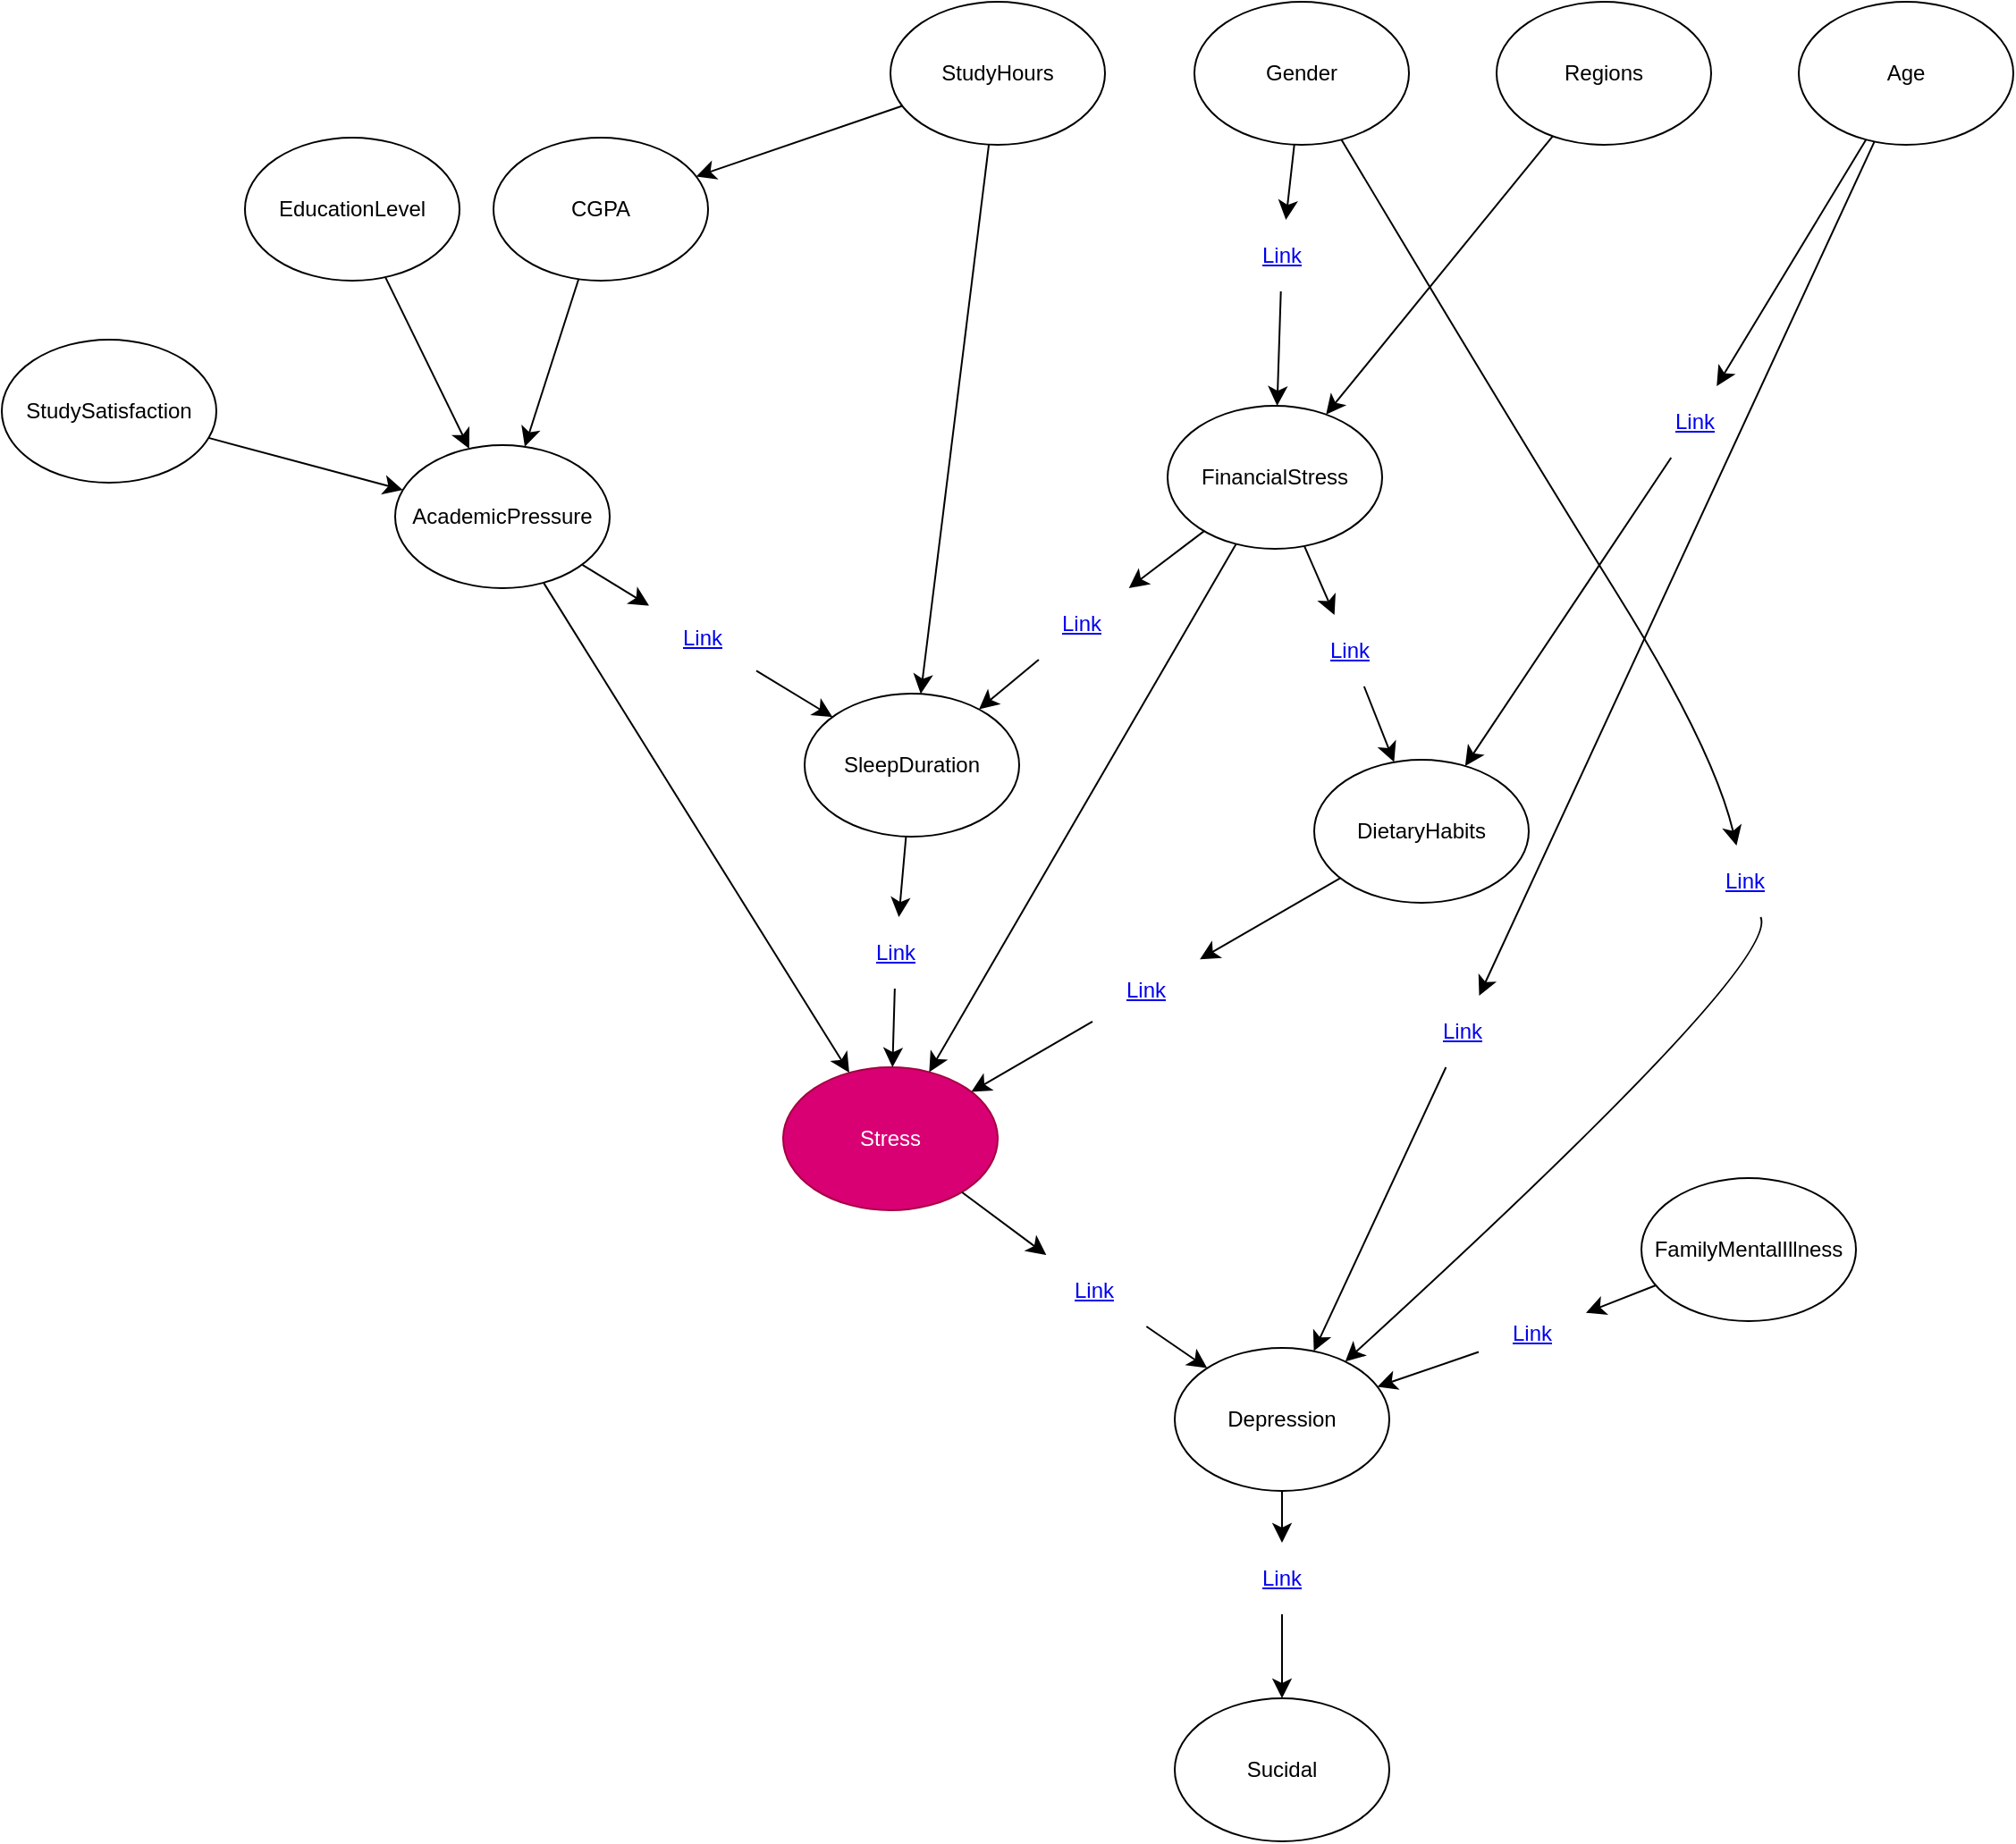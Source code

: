 <mxfile version="26.1.0" pages="2">
  <diagram id="WcyoWNrCj217NDLk2jZd" name="Structure">
    <mxGraphModel dx="1908" dy="2360" grid="0" gridSize="10" guides="1" tooltips="1" connect="1" arrows="1" fold="1" page="0" pageScale="1" pageWidth="827" pageHeight="1169" math="0" shadow="0">
      <root>
        <mxCell id="0" />
        <mxCell id="1" parent="0" />
        <mxCell id="lFQlOqsMQbjmDPC1cxD2-2" value="" style="edgeStyle=none;curved=1;rounded=0;orthogonalLoop=1;jettySize=auto;html=1;fontSize=12;startSize=8;endSize=8;" parent="1" source="GXsP5ZIlZGnPQ4NGN8no-14" target="lFQlOqsMQbjmDPC1cxD2-1" edge="1">
          <mxGeometry relative="1" as="geometry" />
        </mxCell>
        <mxCell id="ITl-ACBuqT6B9tDNnJN2-1" value="Depression" style="ellipse;whiteSpace=wrap;html=1;" parent="1" vertex="1">
          <mxGeometry x="-109" y="105" width="120" height="80" as="geometry" />
        </mxCell>
        <mxCell id="lFQlOqsMQbjmDPC1cxD2-1" value="Sucidal" style="ellipse;whiteSpace=wrap;html=1;" parent="1" vertex="1">
          <mxGeometry x="-109" y="301" width="120" height="80" as="geometry" />
        </mxCell>
        <mxCell id="eZCal6oqM1fCCTEyqUuY-2" value="" style="edgeStyle=none;curved=1;rounded=0;orthogonalLoop=1;jettySize=auto;html=1;fontSize=12;startSize=8;endSize=8;" parent="1" source="GXsP5ZIlZGnPQ4NGN8no-36" target="ITl-ACBuqT6B9tDNnJN2-1" edge="1">
          <mxGeometry relative="1" as="geometry" />
        </mxCell>
        <mxCell id="eZCal6oqM1fCCTEyqUuY-1" value="FamilyMentalIllness" style="ellipse;whiteSpace=wrap;html=1;" parent="1" vertex="1">
          <mxGeometry x="152" y="10" width="120" height="80" as="geometry" />
        </mxCell>
        <mxCell id="yzZGA_0KA8XVbKZ_i8Tn-2" style="edgeStyle=none;curved=1;rounded=0;orthogonalLoop=1;jettySize=auto;html=1;fontSize=12;startSize=8;endSize=8;" parent="1" source="GXsP5ZIlZGnPQ4NGN8no-16" target="ITl-ACBuqT6B9tDNnJN2-1" edge="1">
          <mxGeometry relative="1" as="geometry" />
        </mxCell>
        <mxCell id="yzZGA_0KA8XVbKZ_i8Tn-1" value="Stress" style="ellipse;whiteSpace=wrap;html=1;strokeColor=#A50040;fillColor=#d80073;fontColor=#ffffff;" parent="1" vertex="1">
          <mxGeometry x="-328" y="-52" width="120" height="80" as="geometry" />
        </mxCell>
        <mxCell id="syIouRMHXwiDmhJBbLLR-2" value="" style="edgeStyle=none;curved=1;rounded=0;orthogonalLoop=1;jettySize=auto;html=1;fontSize=12;startSize=8;endSize=8;" parent="1" source="syIouRMHXwiDmhJBbLLR-1" target="yzZGA_0KA8XVbKZ_i8Tn-1" edge="1">
          <mxGeometry relative="1" as="geometry" />
        </mxCell>
        <mxCell id="GXsP5ZIlZGnPQ4NGN8no-22" style="edgeStyle=none;curved=1;rounded=0;orthogonalLoop=1;jettySize=auto;html=1;fontSize=12;startSize=8;endSize=8;" parent="1" source="GXsP5ZIlZGnPQ4NGN8no-18" target="yxkkAYbsik82qOFQB8Uj-1" edge="1">
          <mxGeometry relative="1" as="geometry" />
        </mxCell>
        <mxCell id="GXsP5ZIlZGnPQ4NGN8no-23" style="edgeStyle=none;curved=1;rounded=0;orthogonalLoop=1;jettySize=auto;html=1;fontSize=12;startSize=8;endSize=8;" parent="1" source="GXsP5ZIlZGnPQ4NGN8no-25" target="nojjep5-aE4Lgrpdetyy-1" edge="1">
          <mxGeometry relative="1" as="geometry" />
        </mxCell>
        <mxCell id="syIouRMHXwiDmhJBbLLR-1" value="FinancialStress" style="ellipse;whiteSpace=wrap;html=1;" parent="1" vertex="1">
          <mxGeometry x="-113" y="-422" width="120" height="80" as="geometry" />
        </mxCell>
        <mxCell id="nojjep5-aE4Lgrpdetyy-2" style="edgeStyle=none;curved=1;rounded=0;orthogonalLoop=1;jettySize=auto;html=1;fontSize=12;startSize=8;endSize=8;" parent="1" source="GXsP5ZIlZGnPQ4NGN8no-30" target="yzZGA_0KA8XVbKZ_i8Tn-1" edge="1">
          <mxGeometry relative="1" as="geometry" />
        </mxCell>
        <mxCell id="nojjep5-aE4Lgrpdetyy-1" value="SleepDuration" style="ellipse;whiteSpace=wrap;html=1;" parent="1" vertex="1">
          <mxGeometry x="-316" y="-261" width="120" height="80" as="geometry" />
        </mxCell>
        <mxCell id="yxkkAYbsik82qOFQB8Uj-2" style="rounded=0;orthogonalLoop=1;jettySize=auto;html=1;fontSize=12;startSize=8;endSize=8;" parent="1" source="GXsP5ZIlZGnPQ4NGN8no-19" target="yzZGA_0KA8XVbKZ_i8Tn-1" edge="1">
          <mxGeometry relative="1" as="geometry" />
        </mxCell>
        <mxCell id="yxkkAYbsik82qOFQB8Uj-1" value="DietaryHabits" style="ellipse;whiteSpace=wrap;html=1;" parent="1" vertex="1">
          <mxGeometry x="-31" y="-224" width="120" height="80" as="geometry" />
        </mxCell>
        <mxCell id="GXsP5ZIlZGnPQ4NGN8no-10" style="edgeStyle=none;curved=1;rounded=0;orthogonalLoop=1;jettySize=auto;html=1;fontSize=12;startSize=8;endSize=8;" parent="1" source="k-XJiA40x20d2hjay5rg-1" target="yzZGA_0KA8XVbKZ_i8Tn-1" edge="1">
          <mxGeometry relative="1" as="geometry" />
        </mxCell>
        <mxCell id="GXsP5ZIlZGnPQ4NGN8no-32" style="edgeStyle=none;curved=1;rounded=0;orthogonalLoop=1;jettySize=auto;html=1;fontSize=12;startSize=8;endSize=8;" parent="1" source="GXsP5ZIlZGnPQ4NGN8no-33" target="nojjep5-aE4Lgrpdetyy-1" edge="1">
          <mxGeometry relative="1" as="geometry" />
        </mxCell>
        <mxCell id="k-XJiA40x20d2hjay5rg-1" value="AcademicPressure" style="ellipse;whiteSpace=wrap;html=1;" parent="1" vertex="1">
          <mxGeometry x="-545" y="-400" width="120" height="80" as="geometry" />
        </mxCell>
        <mxCell id="DfTlRrW0OWkDcxO0tE6H-1" style="edgeStyle=none;curved=1;rounded=0;orthogonalLoop=1;jettySize=auto;html=1;fontSize=12;startSize=8;endSize=8;" parent="1" source="5yAgE6kO6MDElDOg-oXG-1" target="nojjep5-aE4Lgrpdetyy-1" edge="1">
          <mxGeometry relative="1" as="geometry" />
        </mxCell>
        <mxCell id="bjlW_9jh4lICVOw2gdS2-2" style="edgeStyle=none;curved=1;rounded=0;orthogonalLoop=1;jettySize=auto;html=1;fontSize=12;startSize=8;endSize=8;" parent="1" source="5yAgE6kO6MDElDOg-oXG-1" target="bjlW_9jh4lICVOw2gdS2-1" edge="1">
          <mxGeometry relative="1" as="geometry" />
        </mxCell>
        <mxCell id="5yAgE6kO6MDElDOg-oXG-1" value="StudyHours" style="ellipse;whiteSpace=wrap;html=1;" parent="1" vertex="1">
          <mxGeometry x="-268" y="-648" width="120" height="80" as="geometry" />
        </mxCell>
        <mxCell id="bjlW_9jh4lICVOw2gdS2-3" style="edgeStyle=none;curved=1;rounded=0;orthogonalLoop=1;jettySize=auto;html=1;fontSize=12;startSize=8;endSize=8;" parent="1" source="bjlW_9jh4lICVOw2gdS2-1" target="k-XJiA40x20d2hjay5rg-1" edge="1">
          <mxGeometry relative="1" as="geometry" />
        </mxCell>
        <mxCell id="bjlW_9jh4lICVOw2gdS2-1" value="CGPA" style="ellipse;whiteSpace=wrap;html=1;" parent="1" vertex="1">
          <mxGeometry x="-490" y="-572" width="120" height="80" as="geometry" />
        </mxCell>
        <mxCell id="qGiuJrbiiLy9XwnGjOmM-1" style="edgeStyle=none;curved=1;rounded=0;orthogonalLoop=1;jettySize=auto;html=1;fontSize=12;startSize=8;endSize=8;" parent="1" source="Z7bvLgFg-vR1_hrqvqj--1" target="k-XJiA40x20d2hjay5rg-1" edge="1">
          <mxGeometry relative="1" as="geometry">
            <mxPoint x="-784" y="-187" as="targetPoint" />
          </mxGeometry>
        </mxCell>
        <mxCell id="Z7bvLgFg-vR1_hrqvqj--1" value="StudySatisfaction" style="ellipse;whiteSpace=wrap;html=1;" parent="1" vertex="1">
          <mxGeometry x="-765" y="-459" width="120" height="80" as="geometry" />
        </mxCell>
        <mxCell id="wzIFcH1Ejrc5vpYkv77M-2" style="edgeStyle=none;curved=1;rounded=0;orthogonalLoop=1;jettySize=auto;html=1;fontSize=12;startSize=8;endSize=8;" parent="1" source="9cPAKN-D0I-eIag8tM46-1" target="k-XJiA40x20d2hjay5rg-1" edge="1">
          <mxGeometry relative="1" as="geometry" />
        </mxCell>
        <mxCell id="9cPAKN-D0I-eIag8tM46-1" value="EducationLevel" style="ellipse;whiteSpace=wrap;html=1;" parent="1" vertex="1">
          <mxGeometry x="-629" y="-572" width="120" height="80" as="geometry" />
        </mxCell>
        <mxCell id="GBL2whJBHdj1C60OYlgL-2" style="edgeStyle=none;curved=1;rounded=0;orthogonalLoop=1;jettySize=auto;html=1;fontSize=12;startSize=8;endSize=8;" parent="1" source="GBL2whJBHdj1C60OYlgL-1" target="syIouRMHXwiDmhJBbLLR-1" edge="1">
          <mxGeometry relative="1" as="geometry" />
        </mxCell>
        <mxCell id="GBL2whJBHdj1C60OYlgL-1" value="Regions" style="ellipse;whiteSpace=wrap;html=1;" parent="1" vertex="1">
          <mxGeometry x="71" y="-648" width="120" height="80" as="geometry" />
        </mxCell>
        <mxCell id="4BvWuHmgGthvBxXCvbnV-2" style="edgeStyle=none;curved=1;rounded=0;orthogonalLoop=1;jettySize=auto;html=1;fontSize=12;startSize=8;endSize=8;" parent="1" source="GXsP5ZIlZGnPQ4NGN8no-6" target="syIouRMHXwiDmhJBbLLR-1" edge="1">
          <mxGeometry relative="1" as="geometry" />
        </mxCell>
        <mxCell id="GXsP5ZIlZGnPQ4NGN8no-35" style="edgeStyle=none;curved=1;rounded=0;orthogonalLoop=1;jettySize=auto;html=1;fontSize=12;startSize=8;endSize=8;" parent="1" source="GXsP5ZIlZGnPQ4NGN8no-39" target="ITl-ACBuqT6B9tDNnJN2-1" edge="1">
          <mxGeometry relative="1" as="geometry">
            <Array as="points">
              <mxPoint x="230" y="-110" />
            </Array>
          </mxGeometry>
        </mxCell>
        <mxCell id="4BvWuHmgGthvBxXCvbnV-1" value="Gender" style="ellipse;whiteSpace=wrap;html=1;" parent="1" vertex="1">
          <mxGeometry x="-98" y="-648" width="120" height="80" as="geometry" />
        </mxCell>
        <mxCell id="GXsP5ZIlZGnPQ4NGN8no-11" style="edgeStyle=none;curved=1;rounded=0;orthogonalLoop=1;jettySize=auto;html=1;fontSize=12;startSize=8;endSize=8;" parent="1" source="GXsP5ZIlZGnPQ4NGN8no-12" target="yxkkAYbsik82qOFQB8Uj-1" edge="1">
          <mxGeometry relative="1" as="geometry" />
        </mxCell>
        <mxCell id="GXsP5ZIlZGnPQ4NGN8no-38" style="edgeStyle=none;curved=1;rounded=0;orthogonalLoop=1;jettySize=auto;html=1;fontSize=12;startSize=8;endSize=8;" parent="1" source="GXsP5ZIlZGnPQ4NGN8no-41" target="ITl-ACBuqT6B9tDNnJN2-1" edge="1">
          <mxGeometry relative="1" as="geometry" />
        </mxCell>
        <mxCell id="GXsP5ZIlZGnPQ4NGN8no-1" value="Age" style="ellipse;whiteSpace=wrap;html=1;" parent="1" vertex="1">
          <mxGeometry x="240" y="-648" width="120" height="80" as="geometry" />
        </mxCell>
        <mxCell id="GXsP5ZIlZGnPQ4NGN8no-8" value="" style="edgeStyle=none;curved=1;rounded=0;orthogonalLoop=1;jettySize=auto;html=1;fontSize=12;startSize=8;endSize=8;" parent="1" source="4BvWuHmgGthvBxXCvbnV-1" target="GXsP5ZIlZGnPQ4NGN8no-6" edge="1">
          <mxGeometry relative="1" as="geometry">
            <mxPoint x="-39" y="-568" as="sourcePoint" />
            <mxPoint x="-48" y="-259" as="targetPoint" />
          </mxGeometry>
        </mxCell>
        <UserObject label="Link" link="https://www.tandfonline.com/doi/full/10.108/36846.202.2273241" linkTarget="_blank" id="GXsP5ZIlZGnPQ4NGN8no-6">
          <mxCell style="text;html=1;strokeColor=none;fillColor=none;whiteSpace=wrap;align=center;verticalAlign=middle;fontColor=#0000EE;fontStyle=4;" parent="1" vertex="1">
            <mxGeometry x="-79" y="-526" width="60" height="40" as="geometry" />
          </mxCell>
        </UserObject>
        <mxCell id="GXsP5ZIlZGnPQ4NGN8no-13" value="" style="edgeStyle=none;curved=1;rounded=0;orthogonalLoop=1;jettySize=auto;html=1;fontSize=12;startSize=8;endSize=8;" parent="1" source="GXsP5ZIlZGnPQ4NGN8no-1" target="GXsP5ZIlZGnPQ4NGN8no-12" edge="1">
          <mxGeometry relative="1" as="geometry">
            <mxPoint x="274" y="-572" as="sourcePoint" />
            <mxPoint x="46" y="-257" as="targetPoint" />
          </mxGeometry>
        </mxCell>
        <UserObject label="Link" link="https://pubmed.ncbi.nlm.nih.gov/11426286/" linkTarget="_blank" id="GXsP5ZIlZGnPQ4NGN8no-12">
          <mxCell style="text;html=1;strokeColor=none;fillColor=none;whiteSpace=wrap;align=center;verticalAlign=middle;fontColor=#0000EE;fontStyle=4;" parent="1" vertex="1">
            <mxGeometry x="152" y="-433" width="60" height="40" as="geometry" />
          </mxCell>
        </UserObject>
        <mxCell id="GXsP5ZIlZGnPQ4NGN8no-15" value="" style="edgeStyle=none;curved=1;rounded=0;orthogonalLoop=1;jettySize=auto;html=1;fontSize=12;startSize=8;endSize=8;" parent="1" source="ITl-ACBuqT6B9tDNnJN2-1" target="GXsP5ZIlZGnPQ4NGN8no-14" edge="1">
          <mxGeometry relative="1" as="geometry">
            <mxPoint x="-49" y="185" as="sourcePoint" />
            <mxPoint x="-49" y="301" as="targetPoint" />
          </mxGeometry>
        </mxCell>
        <UserObject label="Link" link="https://www.psychologytoday.com/us/basics/suicide/mental-health-conditions-suicide" linkTarget="_blank" id="GXsP5ZIlZGnPQ4NGN8no-14">
          <mxCell style="text;html=1;strokeColor=none;fillColor=none;whiteSpace=wrap;align=center;verticalAlign=middle;fontColor=#0000EE;fontStyle=4;" parent="1" vertex="1">
            <mxGeometry x="-79" y="214" width="60" height="40" as="geometry" />
          </mxCell>
        </UserObject>
        <mxCell id="GXsP5ZIlZGnPQ4NGN8no-17" value="" style="edgeStyle=none;curved=1;rounded=0;orthogonalLoop=1;jettySize=auto;html=1;fontSize=12;startSize=8;endSize=8;" parent="1" source="yzZGA_0KA8XVbKZ_i8Tn-1" target="GXsP5ZIlZGnPQ4NGN8no-16" edge="1">
          <mxGeometry relative="1" as="geometry">
            <mxPoint x="-227" y="17" as="sourcePoint" />
            <mxPoint x="-90" y="116" as="targetPoint" />
          </mxGeometry>
        </mxCell>
        <UserObject label="Link" link="https://pmc.ncbi.nlm.nih.gov/articles/PMC3049314/" linkTarget="_blank" id="GXsP5ZIlZGnPQ4NGN8no-16">
          <mxCell style="text;html=1;strokeColor=none;fillColor=none;whiteSpace=wrap;align=center;verticalAlign=middle;fontColor=#0000EE;fontStyle=4;" parent="1" vertex="1">
            <mxGeometry x="-184" y="53" width="60" height="40" as="geometry" />
          </mxCell>
        </UserObject>
        <mxCell id="GXsP5ZIlZGnPQ4NGN8no-20" value="" style="rounded=0;orthogonalLoop=1;jettySize=auto;html=1;fontSize=12;startSize=8;endSize=8;" parent="1" source="yxkkAYbsik82qOFQB8Uj-1" target="GXsP5ZIlZGnPQ4NGN8no-19" edge="1">
          <mxGeometry relative="1" as="geometry">
            <mxPoint x="-21" y="-192" as="sourcePoint" />
            <mxPoint x="-227" y="-41" as="targetPoint" />
          </mxGeometry>
        </mxCell>
        <UserObject label="Link" link="https://www.tandfonline.com/doi/pdf/10.108/7448481.202.2418521" linkTarget="_blank" id="GXsP5ZIlZGnPQ4NGN8no-19">
          <mxCell style="text;html=1;strokeColor=none;fillColor=none;whiteSpace=wrap;align=center;verticalAlign=middle;fontColor=#0000EE;fontStyle=4;" parent="1" vertex="1">
            <mxGeometry x="-155" y="-115" width="60" height="40" as="geometry" />
          </mxCell>
        </UserObject>
        <mxCell id="GXsP5ZIlZGnPQ4NGN8no-26" value="" style="edgeStyle=none;curved=1;rounded=0;orthogonalLoop=1;jettySize=auto;html=1;fontSize=12;startSize=8;endSize=8;" parent="1" source="syIouRMHXwiDmhJBbLLR-1" target="GXsP5ZIlZGnPQ4NGN8no-25" edge="1">
          <mxGeometry relative="1" as="geometry">
            <mxPoint x="-112" y="-291" as="sourcePoint" />
            <mxPoint x="-207" y="-245" as="targetPoint" />
          </mxGeometry>
        </mxCell>
        <UserObject label="Link" link="https://www.mdpi.com/2076-328X/11/5/69" linkTarget="_blank" id="GXsP5ZIlZGnPQ4NGN8no-25">
          <mxCell style="text;html=1;strokeColor=none;fillColor=none;whiteSpace=wrap;align=center;verticalAlign=middle;fontColor=#0000EE;fontStyle=4;" parent="1" vertex="1">
            <mxGeometry x="-191" y="-320" width="60" height="40" as="geometry" />
          </mxCell>
        </UserObject>
        <mxCell id="GXsP5ZIlZGnPQ4NGN8no-29" value="" style="edgeStyle=none;curved=1;rounded=0;orthogonalLoop=1;jettySize=auto;html=1;fontSize=12;startSize=8;endSize=8;" parent="1" source="syIouRMHXwiDmhJBbLLR-1" target="GXsP5ZIlZGnPQ4NGN8no-18" edge="1">
          <mxGeometry relative="1" as="geometry">
            <mxPoint x="-17" y="-321" as="sourcePoint" />
            <mxPoint x="16" y="-223" as="targetPoint" />
          </mxGeometry>
        </mxCell>
        <UserObject label="Link" link="https://www.mdpi.com/2076-328X/11/5/69" linkTarget="_blank" id="GXsP5ZIlZGnPQ4NGN8no-18">
          <mxCell style="text;html=1;strokeColor=none;fillColor=none;whiteSpace=wrap;align=center;verticalAlign=middle;fontColor=#0000EE;fontStyle=4;" parent="1" vertex="1">
            <mxGeometry x="-41" y="-305" width="60" height="40" as="geometry" />
          </mxCell>
        </UserObject>
        <mxCell id="GXsP5ZIlZGnPQ4NGN8no-31" value="" style="edgeStyle=none;curved=1;rounded=0;orthogonalLoop=1;jettySize=auto;html=1;fontSize=12;startSize=8;endSize=8;" parent="1" source="nojjep5-aE4Lgrpdetyy-1" target="GXsP5ZIlZGnPQ4NGN8no-30" edge="1">
          <mxGeometry relative="1" as="geometry">
            <mxPoint x="-258" y="-181" as="sourcePoint" />
            <mxPoint x="-266" y="-52" as="targetPoint" />
          </mxGeometry>
        </mxCell>
        <UserObject label="Link" link="https://academic.oup.com/sleep/article/47/Supplement_1/A57/7654261" linkTarget="_blank" id="GXsP5ZIlZGnPQ4NGN8no-30">
          <mxCell style="text;html=1;strokeColor=none;fillColor=none;whiteSpace=wrap;align=center;verticalAlign=middle;fontColor=#0000EE;fontStyle=4;" parent="1" vertex="1">
            <mxGeometry x="-295" y="-136" width="60" height="40" as="geometry" />
          </mxCell>
        </UserObject>
        <mxCell id="GXsP5ZIlZGnPQ4NGN8no-34" value="" style="edgeStyle=none;curved=1;rounded=0;orthogonalLoop=1;jettySize=auto;html=1;fontSize=12;startSize=8;endSize=8;" parent="1" source="k-XJiA40x20d2hjay5rg-1" target="GXsP5ZIlZGnPQ4NGN8no-33" edge="1">
          <mxGeometry relative="1" as="geometry">
            <mxPoint x="-441" y="-333" as="sourcePoint" />
            <mxPoint x="-300" y="-248" as="targetPoint" />
          </mxGeometry>
        </mxCell>
        <UserObject label="Link" link="https://www.academia.edu/126545022/The_Relationship_of_Academic_Stress_Sleep_Quality_and_Self_Esteem_Among_University_Students" id="GXsP5ZIlZGnPQ4NGN8no-33">
          <mxCell style="text;html=1;strokeColor=none;fillColor=none;whiteSpace=wrap;align=center;verticalAlign=middle;fontColor=#0000EE;fontStyle=4;" parent="1" vertex="1">
            <mxGeometry x="-403" y="-312" width="60" height="40" as="geometry" />
          </mxCell>
        </UserObject>
        <mxCell id="GXsP5ZIlZGnPQ4NGN8no-37" value="" style="edgeStyle=none;curved=1;rounded=0;orthogonalLoop=1;jettySize=auto;html=1;fontSize=12;startSize=8;endSize=8;" parent="1" source="eZCal6oqM1fCCTEyqUuY-1" target="GXsP5ZIlZGnPQ4NGN8no-36" edge="1">
          <mxGeometry relative="1" as="geometry">
            <mxPoint x="159" y="69" as="sourcePoint" />
            <mxPoint x="4" y="126" as="targetPoint" />
          </mxGeometry>
        </mxCell>
        <UserObject label="Link" link="https://www.cambridge.org/core/journals/psychological-medicine/article/familial-risk-for-depressive-and-anxiety-disorders-associations-with-genetic-clinical-and-psychosocial-vulnerabilities/E48CB3FAAF084061C759CB440D2E8398" linkTarget="_blank" id="GXsP5ZIlZGnPQ4NGN8no-36">
          <mxCell style="text;html=1;strokeColor=none;fillColor=none;whiteSpace=wrap;align=center;verticalAlign=middle;fontColor=#0000EE;fontStyle=4;" parent="1" vertex="1">
            <mxGeometry x="61" y="77" width="60" height="40" as="geometry" />
          </mxCell>
        </UserObject>
        <mxCell id="GXsP5ZIlZGnPQ4NGN8no-40" value="" style="edgeStyle=none;curved=1;rounded=0;orthogonalLoop=1;jettySize=auto;html=1;fontSize=12;startSize=8;endSize=8;" parent="1" source="4BvWuHmgGthvBxXCvbnV-1" target="GXsP5ZIlZGnPQ4NGN8no-39" edge="1">
          <mxGeometry relative="1" as="geometry">
            <mxPoint x="-16" y="-571" as="sourcePoint" />
            <mxPoint x="-14" y="113" as="targetPoint" />
            <Array as="points">
              <mxPoint x="84" y="-404" />
              <mxPoint x="192" y="-231" />
            </Array>
          </mxGeometry>
        </mxCell>
        <UserObject label="Link" link="https://www.cambridge.org/core/journals/the-british-journal-of-psychiatry/article/gender-differences-in-depression/0770B51752F17A5A081F9878B0952608" linkTarget="_blank" id="GXsP5ZIlZGnPQ4NGN8no-39">
          <mxCell style="text;html=1;strokeColor=none;fillColor=none;whiteSpace=wrap;align=center;verticalAlign=middle;fontColor=#0000EE;fontStyle=4;" parent="1" vertex="1">
            <mxGeometry x="180" y="-176" width="60" height="40" as="geometry" />
          </mxCell>
        </UserObject>
        <mxCell id="GXsP5ZIlZGnPQ4NGN8no-42" value="" style="edgeStyle=none;curved=1;rounded=0;orthogonalLoop=1;jettySize=auto;html=1;fontSize=12;startSize=8;endSize=8;" parent="1" source="GXsP5ZIlZGnPQ4NGN8no-1" target="GXsP5ZIlZGnPQ4NGN8no-41" edge="1">
          <mxGeometry relative="1" as="geometry">
            <mxPoint x="282" y="-570" as="sourcePoint" />
            <mxPoint x="-31" y="107" as="targetPoint" />
          </mxGeometry>
        </mxCell>
        <UserObject label="Link" link="https://www.cambridge.org/core/journals/psychological-medicine/article/abs/age-differences-in-major-depression-results-from-the-national-comorbidity-survey-replication-ncsr/1DD685D5874EC40C25CF047DAA15E2F8" linkTarget="_blank" id="GXsP5ZIlZGnPQ4NGN8no-41">
          <mxCell style="text;html=1;strokeColor=none;fillColor=none;whiteSpace=wrap;align=center;verticalAlign=middle;fontColor=#0000EE;fontStyle=4;" parent="1" vertex="1">
            <mxGeometry x="22" y="-92" width="60" height="40" as="geometry" />
          </mxCell>
        </UserObject>
      </root>
    </mxGraphModel>
  </diagram>
  <diagram name="structure1" id="wblyXvbheJLdnVPlYZN5">
    <mxGraphModel dx="2740" dy="1584" grid="0" gridSize="10" guides="1" tooltips="1" connect="1" arrows="1" fold="1" page="0" pageScale="1" pageWidth="827" pageHeight="1169" math="0" shadow="0">
      <root>
        <mxCell id="30rdmy4WEm_N9rkbQdkO-0" />
        <mxCell id="30rdmy4WEm_N9rkbQdkO-1" parent="30rdmy4WEm_N9rkbQdkO-0" />
        <mxCell id="30rdmy4WEm_N9rkbQdkO-2" value="" style="edgeStyle=none;curved=1;rounded=0;orthogonalLoop=1;jettySize=auto;html=1;fontSize=12;startSize=8;endSize=8;" edge="1" parent="30rdmy4WEm_N9rkbQdkO-1" source="30rdmy4WEm_N9rkbQdkO-44" target="30rdmy4WEm_N9rkbQdkO-4">
          <mxGeometry relative="1" as="geometry" />
        </mxCell>
        <mxCell id="30rdmy4WEm_N9rkbQdkO-3" value="Depression" style="ellipse;whiteSpace=wrap;html=1;" vertex="1" parent="30rdmy4WEm_N9rkbQdkO-1">
          <mxGeometry x="-109" y="105" width="120" height="80" as="geometry" />
        </mxCell>
        <mxCell id="30rdmy4WEm_N9rkbQdkO-4" value="Sucidal" style="ellipse;whiteSpace=wrap;html=1;" vertex="1" parent="30rdmy4WEm_N9rkbQdkO-1">
          <mxGeometry x="-109" y="301" width="120" height="80" as="geometry" />
        </mxCell>
        <mxCell id="30rdmy4WEm_N9rkbQdkO-5" value="" style="edgeStyle=none;curved=1;rounded=0;orthogonalLoop=1;jettySize=auto;html=1;fontSize=12;startSize=8;endSize=8;" edge="1" parent="30rdmy4WEm_N9rkbQdkO-1" source="30rdmy4WEm_N9rkbQdkO-58" target="30rdmy4WEm_N9rkbQdkO-3">
          <mxGeometry relative="1" as="geometry">
            <Array as="points">
              <mxPoint x="51" y="110" />
            </Array>
          </mxGeometry>
        </mxCell>
        <mxCell id="30rdmy4WEm_N9rkbQdkO-6" value="FamilyMentalIllness" style="ellipse;whiteSpace=wrap;html=1;" vertex="1" parent="30rdmy4WEm_N9rkbQdkO-1">
          <mxGeometry x="152" y="10" width="120" height="80" as="geometry" />
        </mxCell>
        <mxCell id="30rdmy4WEm_N9rkbQdkO-7" style="edgeStyle=none;curved=1;rounded=0;orthogonalLoop=1;jettySize=auto;html=1;fontSize=12;startSize=8;endSize=8;" edge="1" parent="30rdmy4WEm_N9rkbQdkO-1" source="30rdmy4WEm_N9rkbQdkO-46" target="30rdmy4WEm_N9rkbQdkO-3">
          <mxGeometry relative="1" as="geometry" />
        </mxCell>
        <mxCell id="30rdmy4WEm_N9rkbQdkO-8" value="Stress" style="ellipse;whiteSpace=wrap;html=1;strokeColor=#A50040;fillColor=#d80073;fontColor=#ffffff;" vertex="1" parent="30rdmy4WEm_N9rkbQdkO-1">
          <mxGeometry x="-328" y="-52" width="120" height="80" as="geometry" />
        </mxCell>
        <mxCell id="30rdmy4WEm_N9rkbQdkO-9" value="" style="edgeStyle=none;curved=1;rounded=0;orthogonalLoop=1;jettySize=auto;html=1;fontSize=12;startSize=8;endSize=8;" edge="1" parent="30rdmy4WEm_N9rkbQdkO-1" source="30rdmy4WEm_N9rkbQdkO-12" target="30rdmy4WEm_N9rkbQdkO-8">
          <mxGeometry relative="1" as="geometry" />
        </mxCell>
        <mxCell id="veqqgI0ZNA237jeocADM-7" style="edgeStyle=orthogonalEdgeStyle;rounded=0;orthogonalLoop=1;jettySize=auto;html=1;" edge="1" parent="30rdmy4WEm_N9rkbQdkO-1" source="30rdmy4WEm_N9rkbQdkO-12" target="30rdmy4WEm_N9rkbQdkO-19">
          <mxGeometry relative="1" as="geometry" />
        </mxCell>
        <mxCell id="pfaEI709FviGbyKwiSnO-17" style="edgeStyle=orthogonalEdgeStyle;rounded=0;orthogonalLoop=1;jettySize=auto;html=1;entryX=0;entryY=0.5;entryDx=0;entryDy=0;" edge="1" parent="30rdmy4WEm_N9rkbQdkO-1" source="30rdmy4WEm_N9rkbQdkO-12" target="30rdmy4WEm_N9rkbQdkO-16">
          <mxGeometry relative="1" as="geometry" />
        </mxCell>
        <mxCell id="30rdmy4WEm_N9rkbQdkO-12" value="FinancialStress" style="ellipse;whiteSpace=wrap;html=1;" vertex="1" parent="30rdmy4WEm_N9rkbQdkO-1">
          <mxGeometry x="-201" y="-533" width="120" height="80" as="geometry" />
        </mxCell>
        <mxCell id="pfaEI709FviGbyKwiSnO-3" style="edgeStyle=orthogonalEdgeStyle;rounded=0;orthogonalLoop=1;jettySize=auto;html=1;" edge="1" parent="30rdmy4WEm_N9rkbQdkO-1" source="30rdmy4WEm_N9rkbQdkO-14" target="30rdmy4WEm_N9rkbQdkO-8">
          <mxGeometry relative="1" as="geometry" />
        </mxCell>
        <mxCell id="30rdmy4WEm_N9rkbQdkO-14" value="SleepDuration" style="ellipse;whiteSpace=wrap;html=1;" vertex="1" parent="30rdmy4WEm_N9rkbQdkO-1">
          <mxGeometry x="-377" y="-282" width="120" height="67" as="geometry" />
        </mxCell>
        <mxCell id="pfaEI709FviGbyKwiSnO-1" style="edgeStyle=orthogonalEdgeStyle;rounded=0;orthogonalLoop=1;jettySize=auto;html=1;" edge="1" parent="30rdmy4WEm_N9rkbQdkO-1" source="30rdmy4WEm_N9rkbQdkO-16" target="30rdmy4WEm_N9rkbQdkO-3">
          <mxGeometry relative="1" as="geometry" />
        </mxCell>
        <mxCell id="pfaEI709FviGbyKwiSnO-2" value="like this because of&amp;nbsp;&lt;div&gt;correlation with suicide&lt;/div&gt;" style="edgeLabel;html=1;align=center;verticalAlign=middle;resizable=0;points=[];" vertex="1" connectable="0" parent="pfaEI709FviGbyKwiSnO-1">
          <mxGeometry x="0.012" y="-3" relative="1" as="geometry">
            <mxPoint x="-1" as="offset" />
          </mxGeometry>
        </mxCell>
        <mxCell id="30rdmy4WEm_N9rkbQdkO-16" value="DietaryHabits" style="ellipse;whiteSpace=wrap;html=1;" vertex="1" parent="30rdmy4WEm_N9rkbQdkO-1">
          <mxGeometry x="-31" y="-224" width="120" height="80" as="geometry" />
        </mxCell>
        <mxCell id="30rdmy4WEm_N9rkbQdkO-17" style="edgeStyle=none;curved=1;rounded=0;orthogonalLoop=1;jettySize=auto;html=1;fontSize=12;startSize=8;endSize=8;" edge="1" parent="30rdmy4WEm_N9rkbQdkO-1" source="30rdmy4WEm_N9rkbQdkO-19" target="30rdmy4WEm_N9rkbQdkO-8">
          <mxGeometry relative="1" as="geometry" />
        </mxCell>
        <mxCell id="30rdmy4WEm_N9rkbQdkO-19" value="AcademicPressure" style="ellipse;whiteSpace=wrap;html=1;" vertex="1" parent="30rdmy4WEm_N9rkbQdkO-1">
          <mxGeometry x="-552" y="-392" width="120" height="80" as="geometry" />
        </mxCell>
        <mxCell id="veqqgI0ZNA237jeocADM-13" style="edgeStyle=orthogonalEdgeStyle;rounded=0;orthogonalLoop=1;jettySize=auto;html=1;" edge="1" parent="30rdmy4WEm_N9rkbQdkO-1" source="30rdmy4WEm_N9rkbQdkO-22" target="30rdmy4WEm_N9rkbQdkO-8">
          <mxGeometry relative="1" as="geometry" />
        </mxCell>
        <mxCell id="30rdmy4WEm_N9rkbQdkO-22" value="StudyHours" style="ellipse;whiteSpace=wrap;html=1;" vertex="1" parent="30rdmy4WEm_N9rkbQdkO-1">
          <mxGeometry x="-654" y="-103" width="120" height="80" as="geometry" />
        </mxCell>
        <mxCell id="30rdmy4WEm_N9rkbQdkO-23" style="edgeStyle=none;curved=1;rounded=0;orthogonalLoop=1;jettySize=auto;html=1;fontSize=12;startSize=8;endSize=8;" edge="1" parent="30rdmy4WEm_N9rkbQdkO-1" source="30rdmy4WEm_N9rkbQdkO-24" target="30rdmy4WEm_N9rkbQdkO-19">
          <mxGeometry relative="1" as="geometry" />
        </mxCell>
        <mxCell id="veqqgI0ZNA237jeocADM-3" style="edgeStyle=orthogonalEdgeStyle;rounded=0;orthogonalLoop=1;jettySize=auto;html=1;" edge="1" parent="30rdmy4WEm_N9rkbQdkO-1" source="30rdmy4WEm_N9rkbQdkO-24" target="30rdmy4WEm_N9rkbQdkO-26">
          <mxGeometry relative="1" as="geometry" />
        </mxCell>
        <mxCell id="30rdmy4WEm_N9rkbQdkO-24" value="CGPA" style="ellipse;whiteSpace=wrap;html=1;" vertex="1" parent="30rdmy4WEm_N9rkbQdkO-1">
          <mxGeometry x="-630" y="-566" width="120" height="80" as="geometry" />
        </mxCell>
        <mxCell id="30rdmy4WEm_N9rkbQdkO-25" style="edgeStyle=none;curved=1;rounded=0;orthogonalLoop=1;jettySize=auto;html=1;fontSize=12;startSize=8;endSize=8;" edge="1" parent="30rdmy4WEm_N9rkbQdkO-1" source="30rdmy4WEm_N9rkbQdkO-26" target="30rdmy4WEm_N9rkbQdkO-19">
          <mxGeometry relative="1" as="geometry">
            <mxPoint x="-784" y="-187" as="targetPoint" />
          </mxGeometry>
        </mxCell>
        <mxCell id="30rdmy4WEm_N9rkbQdkO-26" value="StudySatisfaction" style="ellipse;whiteSpace=wrap;html=1;" vertex="1" parent="30rdmy4WEm_N9rkbQdkO-1">
          <mxGeometry x="-736" y="-453" width="120" height="80" as="geometry" />
        </mxCell>
        <mxCell id="30rdmy4WEm_N9rkbQdkO-28" value="EducationLevel (alone for low correlation)" style="ellipse;whiteSpace=wrap;html=1;" vertex="1" parent="30rdmy4WEm_N9rkbQdkO-1">
          <mxGeometry x="-377" y="-480" width="120" height="80" as="geometry" />
        </mxCell>
        <mxCell id="30rdmy4WEm_N9rkbQdkO-32" value="Regions" style="ellipse;whiteSpace=wrap;html=1;" vertex="1" parent="30rdmy4WEm_N9rkbQdkO-1">
          <mxGeometry x="162" y="-732" width="120" height="80" as="geometry" />
        </mxCell>
        <mxCell id="pfaEI709FviGbyKwiSnO-10" style="edgeStyle=orthogonalEdgeStyle;rounded=0;orthogonalLoop=1;jettySize=auto;html=1;" edge="1" parent="30rdmy4WEm_N9rkbQdkO-1" source="30rdmy4WEm_N9rkbQdkO-35" target="30rdmy4WEm_N9rkbQdkO-16">
          <mxGeometry relative="1" as="geometry" />
        </mxCell>
        <mxCell id="30rdmy4WEm_N9rkbQdkO-35" value="Gender" style="ellipse;whiteSpace=wrap;html=1;" vertex="1" parent="30rdmy4WEm_N9rkbQdkO-1">
          <mxGeometry x="-98" y="-761" width="120" height="80" as="geometry" />
        </mxCell>
        <mxCell id="30rdmy4WEm_N9rkbQdkO-37" style="edgeStyle=none;curved=1;rounded=0;orthogonalLoop=1;jettySize=auto;html=1;fontSize=12;startSize=8;endSize=8;" edge="1" parent="30rdmy4WEm_N9rkbQdkO-1" source="30rdmy4WEm_N9rkbQdkO-62" target="30rdmy4WEm_N9rkbQdkO-3">
          <mxGeometry relative="1" as="geometry" />
        </mxCell>
        <mxCell id="veqqgI0ZNA237jeocADM-4" style="edgeStyle=orthogonalEdgeStyle;rounded=0;orthogonalLoop=1;jettySize=auto;html=1;" edge="1" parent="30rdmy4WEm_N9rkbQdkO-1" source="30rdmy4WEm_N9rkbQdkO-38" target="30rdmy4WEm_N9rkbQdkO-19">
          <mxGeometry relative="1" as="geometry" />
        </mxCell>
        <mxCell id="pfaEI709FviGbyKwiSnO-13" style="edgeStyle=orthogonalEdgeStyle;rounded=0;orthogonalLoop=1;jettySize=auto;html=1;" edge="1" parent="30rdmy4WEm_N9rkbQdkO-1" source="30rdmy4WEm_N9rkbQdkO-38" target="30rdmy4WEm_N9rkbQdkO-28">
          <mxGeometry relative="1" as="geometry" />
        </mxCell>
        <mxCell id="30rdmy4WEm_N9rkbQdkO-38" value="Age" style="ellipse;whiteSpace=wrap;html=1;" vertex="1" parent="30rdmy4WEm_N9rkbQdkO-1">
          <mxGeometry x="-314" y="-740" width="120" height="80" as="geometry" />
        </mxCell>
        <mxCell id="30rdmy4WEm_N9rkbQdkO-43" value="" style="edgeStyle=none;curved=1;rounded=0;orthogonalLoop=1;jettySize=auto;html=1;fontSize=12;startSize=8;endSize=8;" edge="1" parent="30rdmy4WEm_N9rkbQdkO-1" source="30rdmy4WEm_N9rkbQdkO-3" target="30rdmy4WEm_N9rkbQdkO-44">
          <mxGeometry relative="1" as="geometry">
            <mxPoint x="-49" y="185" as="sourcePoint" />
            <mxPoint x="-49" y="301" as="targetPoint" />
          </mxGeometry>
        </mxCell>
        <UserObject label="Link" link="https://www.psychologytoday.com/us/basics/suicide/mental-health-conditions-suicide" linkTarget="_blank" id="30rdmy4WEm_N9rkbQdkO-44">
          <mxCell style="text;html=1;strokeColor=none;fillColor=none;whiteSpace=wrap;align=center;verticalAlign=middle;fontColor=#0000EE;fontStyle=4;" vertex="1" parent="30rdmy4WEm_N9rkbQdkO-1">
            <mxGeometry x="-79" y="214" width="60" height="40" as="geometry" />
          </mxCell>
        </UserObject>
        <mxCell id="30rdmy4WEm_N9rkbQdkO-45" value="" style="edgeStyle=none;curved=1;rounded=0;orthogonalLoop=1;jettySize=auto;html=1;fontSize=12;startSize=8;endSize=8;" edge="1" parent="30rdmy4WEm_N9rkbQdkO-1" source="30rdmy4WEm_N9rkbQdkO-8" target="30rdmy4WEm_N9rkbQdkO-46">
          <mxGeometry relative="1" as="geometry">
            <mxPoint x="-227" y="17" as="sourcePoint" />
            <mxPoint x="-90" y="116" as="targetPoint" />
          </mxGeometry>
        </mxCell>
        <UserObject label="Link" link="https://pmc.ncbi.nlm.nih.gov/articles/PMC3049314/" linkTarget="_blank" id="30rdmy4WEm_N9rkbQdkO-46">
          <mxCell style="text;html=1;strokeColor=none;fillColor=none;whiteSpace=wrap;align=center;verticalAlign=middle;fontColor=#0000EE;fontStyle=4;" vertex="1" parent="30rdmy4WEm_N9rkbQdkO-1">
            <mxGeometry x="-184" y="53" width="60" height="40" as="geometry" />
          </mxCell>
        </UserObject>
        <mxCell id="30rdmy4WEm_N9rkbQdkO-57" value="" style="edgeStyle=none;curved=1;rounded=0;orthogonalLoop=1;jettySize=auto;html=1;fontSize=12;startSize=8;endSize=8;" edge="1" parent="30rdmy4WEm_N9rkbQdkO-1" source="30rdmy4WEm_N9rkbQdkO-6" target="30rdmy4WEm_N9rkbQdkO-58">
          <mxGeometry relative="1" as="geometry">
            <mxPoint x="159" y="69" as="sourcePoint" />
            <mxPoint x="4" y="126" as="targetPoint" />
          </mxGeometry>
        </mxCell>
        <UserObject label="Link" link="https://www.cambridge.org/core/journals/psychological-medicine/article/familial-risk-for-depressive-and-anxiety-disorders-associations-with-genetic-clinical-and-psychosocial-vulnerabilities/E48CB3FAAF084061C759CB440D2E8398" linkTarget="_blank" id="30rdmy4WEm_N9rkbQdkO-58">
          <mxCell style="text;html=1;strokeColor=none;fillColor=none;whiteSpace=wrap;align=center;verticalAlign=middle;fontColor=#0000EE;fontStyle=4;" vertex="1" parent="30rdmy4WEm_N9rkbQdkO-1">
            <mxGeometry x="61" y="77" width="60" height="40" as="geometry" />
          </mxCell>
        </UserObject>
        <mxCell id="30rdmy4WEm_N9rkbQdkO-61" value="" style="edgeStyle=none;curved=1;rounded=0;orthogonalLoop=1;jettySize=auto;html=1;fontSize=12;startSize=8;endSize=8;exitX=0.707;exitY=0.917;exitDx=0;exitDy=0;exitPerimeter=0;entryX=0.25;entryY=0;entryDx=0;entryDy=0;" edge="1" parent="30rdmy4WEm_N9rkbQdkO-1" source="30rdmy4WEm_N9rkbQdkO-38" target="30rdmy4WEm_N9rkbQdkO-62">
          <mxGeometry relative="1" as="geometry">
            <mxPoint x="-232.997" y="-651.999" as="sourcePoint" />
            <mxPoint x="44.755" y="-82.05" as="targetPoint" />
          </mxGeometry>
        </mxCell>
        <UserObject label="Link" link="https://www.cambridge.org/core/journals/psychological-medicine/article/abs/age-differences-in-major-depression-results-from-the-national-comorbidity-survey-replication-ncsr/1DD685D5874EC40C25CF047DAA15E2F8" linkTarget="_blank" id="30rdmy4WEm_N9rkbQdkO-62">
          <mxCell style="text;html=1;strokeColor=none;fillColor=none;whiteSpace=wrap;align=center;verticalAlign=middle;fontColor=#0000EE;fontStyle=4;" vertex="1" parent="30rdmy4WEm_N9rkbQdkO-1">
            <mxGeometry x="-184" y="-89" width="60" height="40" as="geometry" />
          </mxCell>
        </UserObject>
        <mxCell id="pfaEI709FviGbyKwiSnO-5" value="check sleepduration and studyhours on stress" style="shape=tape;whiteSpace=wrap;html=1;" vertex="1" parent="30rdmy4WEm_N9rkbQdkO-1">
          <mxGeometry x="-747" y="44" width="317" height="100" as="geometry" />
        </mxCell>
      </root>
    </mxGraphModel>
  </diagram>
</mxfile>
